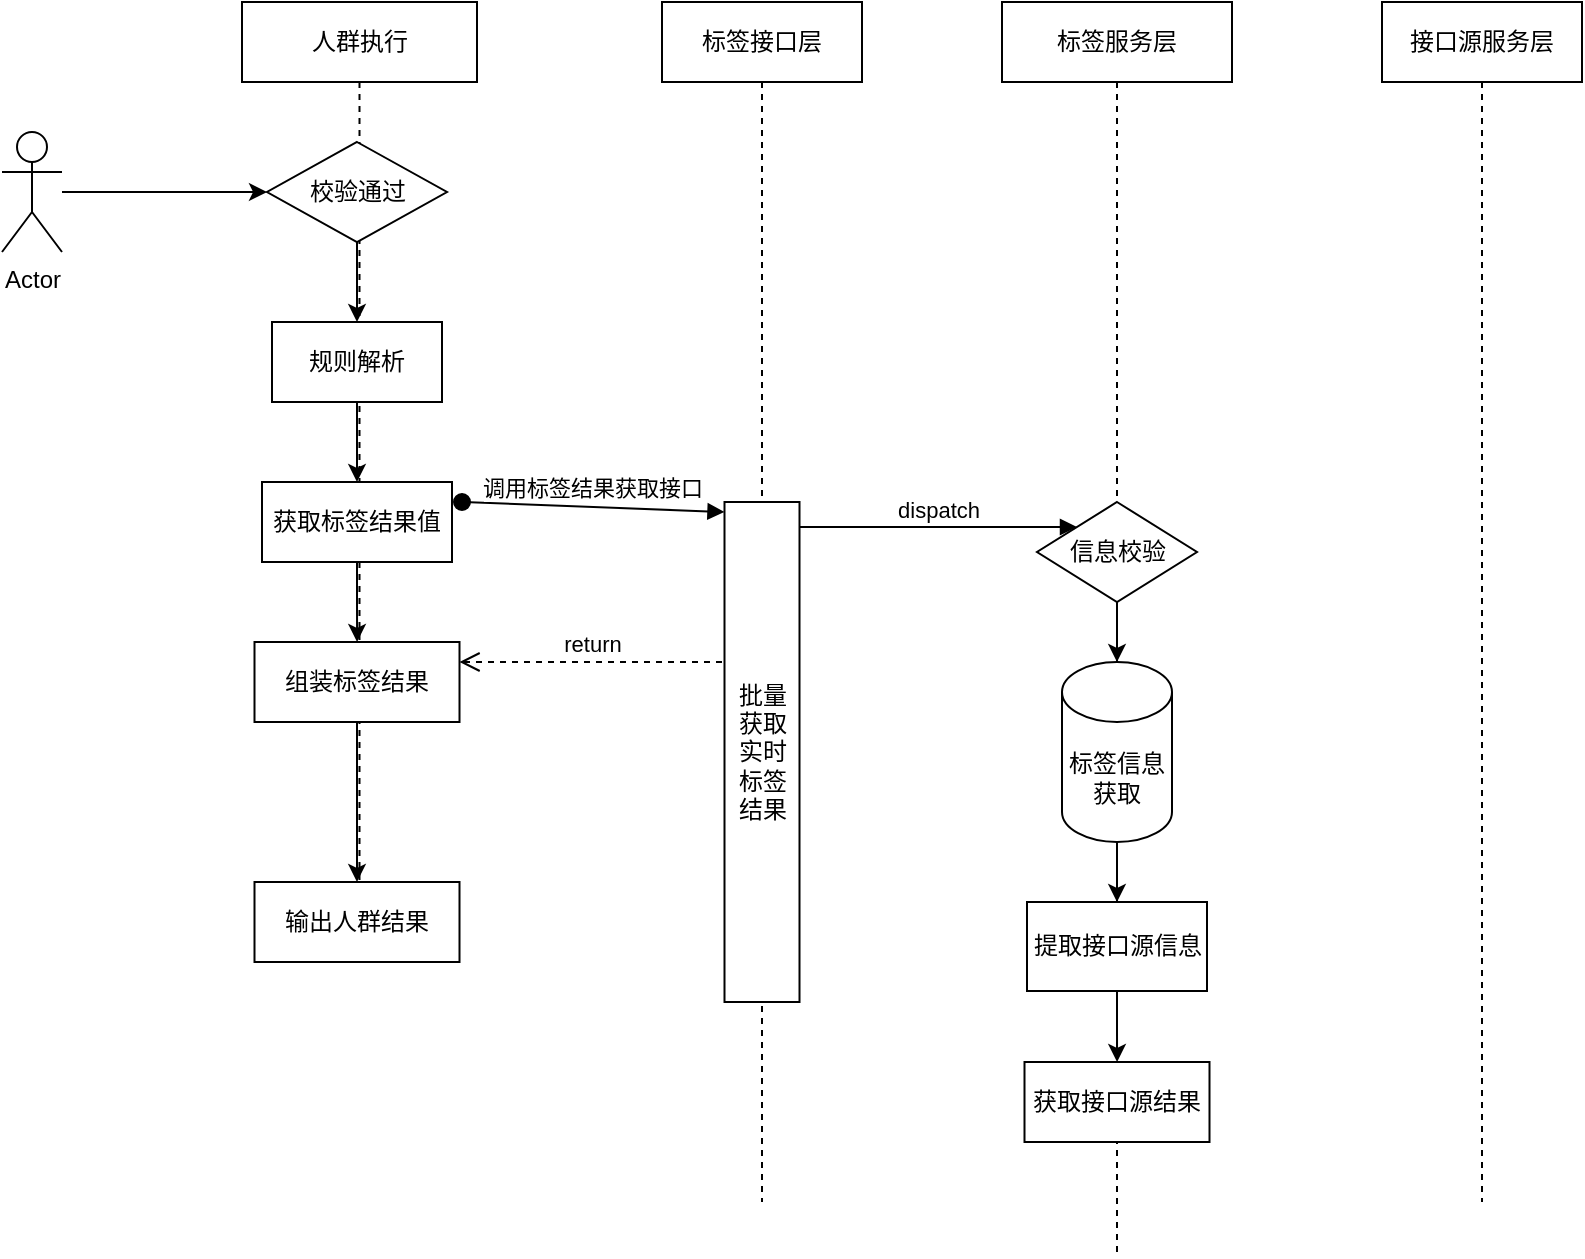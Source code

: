 <mxfile version="28.2.5">
  <diagram name="第 1 页" id="YtEtaBPnAqlrEqAmn6-p">
    <mxGraphModel dx="1018" dy="655" grid="1" gridSize="10" guides="1" tooltips="1" connect="1" arrows="1" fold="1" page="1" pageScale="1" pageWidth="827" pageHeight="1169" math="0" shadow="0">
      <root>
        <mxCell id="0" />
        <mxCell id="1" parent="0" />
        <mxCell id="FtnBUCDx0wFN6M4704JU-12" value="" style="edgeStyle=orthogonalEdgeStyle;rounded=0;orthogonalLoop=1;jettySize=auto;html=1;" edge="1" parent="1" source="FtnBUCDx0wFN6M4704JU-1" target="FtnBUCDx0wFN6M4704JU-11">
          <mxGeometry relative="1" as="geometry" />
        </mxCell>
        <mxCell id="FtnBUCDx0wFN6M4704JU-1" value="Actor" style="shape=umlActor;verticalLabelPosition=bottom;verticalAlign=top;html=1;outlineConnect=0;" vertex="1" parent="1">
          <mxGeometry x="60" y="135" width="30" height="60" as="geometry" />
        </mxCell>
        <mxCell id="FtnBUCDx0wFN6M4704JU-7" value="人群执行" style="shape=umlLifeline;whiteSpace=wrap;html=1;container=1;dropTarget=0;collapsible=0;recursiveResize=0;outlineConnect=0;portConstraint=eastwest;newEdgeStyle={&quot;curved&quot;:0,&quot;rounded&quot;:0};points=[[0,0,0,0,5],[0,1,0,0,-5],[1,0,0,0,5],[1,1,0,0,-5]];perimeter=rectanglePerimeter;targetShapes=umlLifeline;participant=label;" vertex="1" parent="1">
          <mxGeometry x="180" y="70" width="117.5" height="480" as="geometry" />
        </mxCell>
        <mxCell id="FtnBUCDx0wFN6M4704JU-25" value="" style="edgeStyle=orthogonalEdgeStyle;rounded=0;orthogonalLoop=1;jettySize=auto;html=1;" edge="1" parent="FtnBUCDx0wFN6M4704JU-7" source="FtnBUCDx0wFN6M4704JU-22" target="FtnBUCDx0wFN6M4704JU-24">
          <mxGeometry relative="1" as="geometry" />
        </mxCell>
        <mxCell id="FtnBUCDx0wFN6M4704JU-22" value="规则解析" style="whiteSpace=wrap;html=1;" vertex="1" parent="FtnBUCDx0wFN6M4704JU-7">
          <mxGeometry x="15" y="160" width="85" height="40" as="geometry" />
        </mxCell>
        <mxCell id="FtnBUCDx0wFN6M4704JU-33" value="" style="edgeStyle=orthogonalEdgeStyle;rounded=0;orthogonalLoop=1;jettySize=auto;html=1;" edge="1" parent="FtnBUCDx0wFN6M4704JU-7" source="FtnBUCDx0wFN6M4704JU-24" target="FtnBUCDx0wFN6M4704JU-32">
          <mxGeometry relative="1" as="geometry" />
        </mxCell>
        <mxCell id="FtnBUCDx0wFN6M4704JU-24" value="获取标签结果值" style="whiteSpace=wrap;html=1;" vertex="1" parent="FtnBUCDx0wFN6M4704JU-7">
          <mxGeometry x="10" y="240" width="95" height="40" as="geometry" />
        </mxCell>
        <mxCell id="FtnBUCDx0wFN6M4704JU-35" value="" style="edgeStyle=orthogonalEdgeStyle;rounded=0;orthogonalLoop=1;jettySize=auto;html=1;" edge="1" parent="FtnBUCDx0wFN6M4704JU-7" source="FtnBUCDx0wFN6M4704JU-32" target="FtnBUCDx0wFN6M4704JU-34">
          <mxGeometry relative="1" as="geometry" />
        </mxCell>
        <mxCell id="FtnBUCDx0wFN6M4704JU-32" value="组装标签结果" style="whiteSpace=wrap;html=1;" vertex="1" parent="FtnBUCDx0wFN6M4704JU-7">
          <mxGeometry x="6.25" y="320" width="102.5" height="40" as="geometry" />
        </mxCell>
        <mxCell id="FtnBUCDx0wFN6M4704JU-34" value="输出人群结果" style="whiteSpace=wrap;html=1;" vertex="1" parent="FtnBUCDx0wFN6M4704JU-7">
          <mxGeometry x="6.25" y="440" width="102.5" height="40" as="geometry" />
        </mxCell>
        <mxCell id="FtnBUCDx0wFN6M4704JU-23" value="" style="edgeStyle=orthogonalEdgeStyle;rounded=0;orthogonalLoop=1;jettySize=auto;html=1;" edge="1" parent="1" source="FtnBUCDx0wFN6M4704JU-11" target="FtnBUCDx0wFN6M4704JU-22">
          <mxGeometry relative="1" as="geometry" />
        </mxCell>
        <mxCell id="FtnBUCDx0wFN6M4704JU-11" value="校验通过" style="rhombus;whiteSpace=wrap;html=1;" vertex="1" parent="1">
          <mxGeometry x="192.5" y="140" width="90" height="50" as="geometry" />
        </mxCell>
        <mxCell id="FtnBUCDx0wFN6M4704JU-26" value="标签接口层" style="shape=umlLifeline;perimeter=lifelinePerimeter;whiteSpace=wrap;html=1;container=1;dropTarget=0;collapsible=0;recursiveResize=0;outlineConnect=0;portConstraint=eastwest;newEdgeStyle={&quot;curved&quot;:0,&quot;rounded&quot;:0};" vertex="1" parent="1">
          <mxGeometry x="390" y="70" width="100" height="600" as="geometry" />
        </mxCell>
        <mxCell id="FtnBUCDx0wFN6M4704JU-27" value="批量&lt;div&gt;获取&lt;/div&gt;&lt;div&gt;实时&lt;/div&gt;&lt;div&gt;标签&lt;/div&gt;&lt;div&gt;结果&lt;/div&gt;" style="html=1;points=[[0,0,0,0,5],[0,1,0,0,-5],[1,0,0,0,5],[1,1,0,0,-5]];perimeter=orthogonalPerimeter;outlineConnect=0;targetShapes=umlLifeline;portConstraint=eastwest;newEdgeStyle={&quot;curved&quot;:0,&quot;rounded&quot;:0};" vertex="1" parent="FtnBUCDx0wFN6M4704JU-26">
          <mxGeometry x="31.25" y="250" width="37.5" height="250" as="geometry" />
        </mxCell>
        <mxCell id="FtnBUCDx0wFN6M4704JU-28" value="调用标签结果获取接口" style="html=1;verticalAlign=bottom;startArrow=oval;endArrow=block;startSize=8;curved=0;rounded=0;entryX=0;entryY=0;entryDx=0;entryDy=5;" edge="1" target="FtnBUCDx0wFN6M4704JU-27" parent="1">
          <mxGeometry relative="1" as="geometry">
            <mxPoint x="290" y="320" as="sourcePoint" />
          </mxGeometry>
        </mxCell>
        <mxCell id="FtnBUCDx0wFN6M4704JU-30" value="标签服务层" style="shape=umlLifeline;perimeter=lifelinePerimeter;whiteSpace=wrap;html=1;container=1;dropTarget=0;collapsible=0;recursiveResize=0;outlineConnect=0;portConstraint=eastwest;newEdgeStyle={&quot;curved&quot;:0,&quot;rounded&quot;:0};" vertex="1" parent="1">
          <mxGeometry x="560" y="70" width="115" height="626.75" as="geometry" />
        </mxCell>
        <mxCell id="FtnBUCDx0wFN6M4704JU-44" value="" style="edgeStyle=orthogonalEdgeStyle;rounded=0;orthogonalLoop=1;jettySize=auto;html=1;" edge="1" parent="FtnBUCDx0wFN6M4704JU-30" source="FtnBUCDx0wFN6M4704JU-40" target="FtnBUCDx0wFN6M4704JU-43">
          <mxGeometry relative="1" as="geometry" />
        </mxCell>
        <mxCell id="FtnBUCDx0wFN6M4704JU-40" value="提取接口源信息" style="whiteSpace=wrap;html=1;" vertex="1" parent="FtnBUCDx0wFN6M4704JU-30">
          <mxGeometry x="12.5" y="450" width="90" height="44.5" as="geometry" />
        </mxCell>
        <mxCell id="FtnBUCDx0wFN6M4704JU-43" value="获取接口源结果" style="whiteSpace=wrap;html=1;" vertex="1" parent="FtnBUCDx0wFN6M4704JU-30">
          <mxGeometry x="11.25" y="530" width="92.5" height="40" as="geometry" />
        </mxCell>
        <mxCell id="FtnBUCDx0wFN6M4704JU-31" value="return" style="html=1;verticalAlign=bottom;endArrow=open;dashed=1;endSize=8;curved=0;rounded=0;entryX=1;entryY=0.25;entryDx=0;entryDy=0;" edge="1" parent="1" target="FtnBUCDx0wFN6M4704JU-32">
          <mxGeometry relative="1" as="geometry">
            <mxPoint x="420" y="400" as="sourcePoint" />
            <mxPoint x="340" y="400" as="targetPoint" />
          </mxGeometry>
        </mxCell>
        <mxCell id="FtnBUCDx0wFN6M4704JU-39" value="" style="edgeStyle=orthogonalEdgeStyle;rounded=0;orthogonalLoop=1;jettySize=auto;html=1;" edge="1" parent="1" source="FtnBUCDx0wFN6M4704JU-36" target="FtnBUCDx0wFN6M4704JU-38">
          <mxGeometry relative="1" as="geometry" />
        </mxCell>
        <mxCell id="FtnBUCDx0wFN6M4704JU-36" value="信息校验" style="rhombus;whiteSpace=wrap;html=1;" vertex="1" parent="1">
          <mxGeometry x="577.5" y="320" width="80" height="50" as="geometry" />
        </mxCell>
        <mxCell id="FtnBUCDx0wFN6M4704JU-37" value="dispatch" style="html=1;verticalAlign=bottom;endArrow=block;curved=0;rounded=0;entryX=0;entryY=0;entryDx=0;entryDy=0;" edge="1" parent="1" source="FtnBUCDx0wFN6M4704JU-27" target="FtnBUCDx0wFN6M4704JU-36">
          <mxGeometry width="80" relative="1" as="geometry">
            <mxPoint x="460" y="320" as="sourcePoint" />
            <mxPoint x="540" y="320" as="targetPoint" />
          </mxGeometry>
        </mxCell>
        <mxCell id="FtnBUCDx0wFN6M4704JU-41" value="" style="edgeStyle=orthogonalEdgeStyle;rounded=0;orthogonalLoop=1;jettySize=auto;html=1;" edge="1" parent="1" source="FtnBUCDx0wFN6M4704JU-38" target="FtnBUCDx0wFN6M4704JU-40">
          <mxGeometry relative="1" as="geometry" />
        </mxCell>
        <mxCell id="FtnBUCDx0wFN6M4704JU-38" value="标签信息获取" style="shape=cylinder3;whiteSpace=wrap;html=1;boundedLbl=1;backgroundOutline=1;size=15;" vertex="1" parent="1">
          <mxGeometry x="590" y="400" width="55" height="90" as="geometry" />
        </mxCell>
        <mxCell id="FtnBUCDx0wFN6M4704JU-42" value="接口源服务层" style="shape=umlLifeline;perimeter=lifelinePerimeter;whiteSpace=wrap;html=1;container=1;dropTarget=0;collapsible=0;recursiveResize=0;outlineConnect=0;portConstraint=eastwest;newEdgeStyle={&quot;curved&quot;:0,&quot;rounded&quot;:0};" vertex="1" parent="1">
          <mxGeometry x="750" y="70" width="100" height="600" as="geometry" />
        </mxCell>
      </root>
    </mxGraphModel>
  </diagram>
</mxfile>
